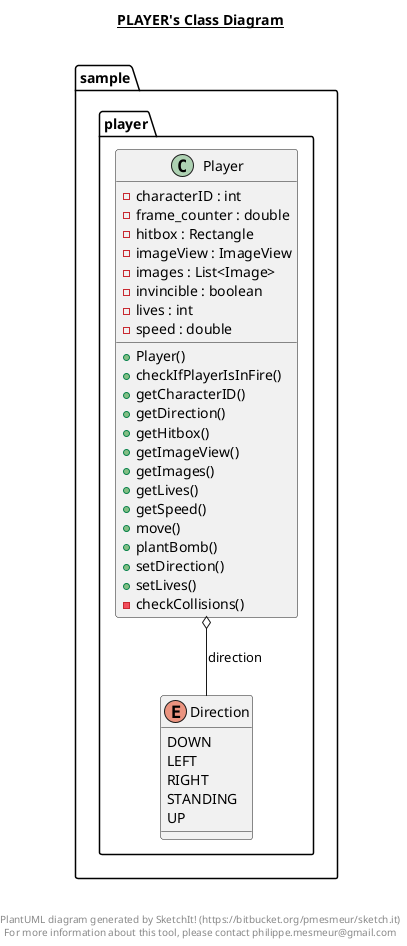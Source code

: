 @startuml

title __PLAYER's Class Diagram__\n

  namespace sample.player {
    enum Direction {
      DOWN
      LEFT
      RIGHT
      STANDING
      UP
    }
  }
  

  namespace sample.player {
    class sample.player.Player {
        - characterID : int
        - frame_counter : double
        - hitbox : Rectangle
        - imageView : ImageView
        - images : List<Image>
        - invincible : boolean
        - lives : int
        - speed : double
        + Player()
        + checkIfPlayerIsInFire()
        + getCharacterID()
        + getDirection()
        + getHitbox()
        + getImageView()
        + getImages()
        + getLives()
        + getSpeed()
        + move()
        + plantBomb()
        + setDirection()
        + setLives()
        - checkCollisions()
    }
  }
  

  sample.player.Player o-- sample.player.Direction : direction


right footer


PlantUML diagram generated by SketchIt! (https://bitbucket.org/pmesmeur/sketch.it)
For more information about this tool, please contact philippe.mesmeur@gmail.com
endfooter

@enduml
